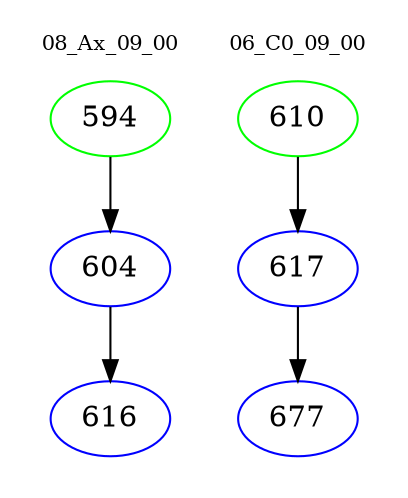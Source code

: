 digraph{
subgraph cluster_0 {
color = white
label = "08_Ax_09_00";
fontsize=10;
T0_594 [label="594", color="green"]
T0_594 -> T0_604 [color="black"]
T0_604 [label="604", color="blue"]
T0_604 -> T0_616 [color="black"]
T0_616 [label="616", color="blue"]
}
subgraph cluster_1 {
color = white
label = "06_C0_09_00";
fontsize=10;
T1_610 [label="610", color="green"]
T1_610 -> T1_617 [color="black"]
T1_617 [label="617", color="blue"]
T1_617 -> T1_677 [color="black"]
T1_677 [label="677", color="blue"]
}
}
